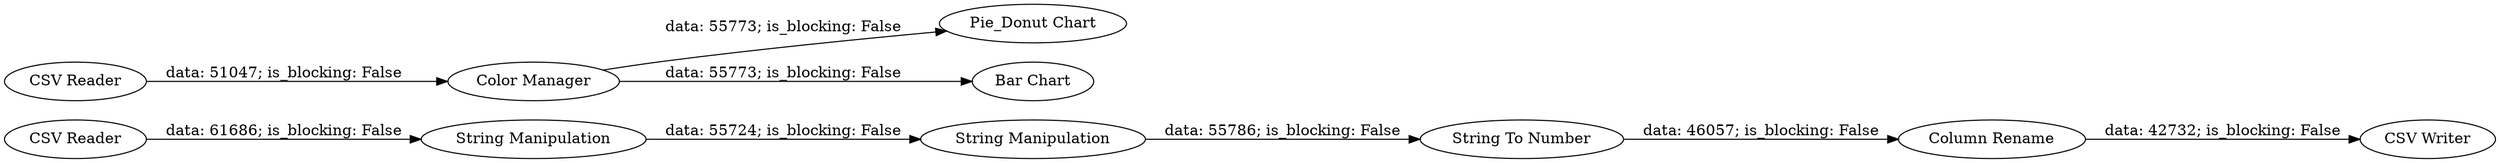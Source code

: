 digraph {
	"-7858022688484264345_5" [label="String Manipulation"]
	"-7858022688484264345_3" [label="Pie_Donut Chart"]
	"-7858022688484264345_4" [label="CSV Reader"]
	"-7858022688484264345_2" [label="Color Manager"]
	"-7858022688484264345_9" [label="CSV Writer"]
	"-7858022688484264345_6" [label="String Manipulation"]
	"-7858022688484264345_1" [label="CSV Reader"]
	"-7858022688484264345_8" [label="Column Rename"]
	"-7858022688484264345_10" [label="Bar Chart"]
	"-7858022688484264345_7" [label="String To Number"]
	"-7858022688484264345_2" -> "-7858022688484264345_10" [label="data: 55773; is_blocking: False"]
	"-7858022688484264345_7" -> "-7858022688484264345_8" [label="data: 46057; is_blocking: False"]
	"-7858022688484264345_1" -> "-7858022688484264345_2" [label="data: 51047; is_blocking: False"]
	"-7858022688484264345_2" -> "-7858022688484264345_3" [label="data: 55773; is_blocking: False"]
	"-7858022688484264345_5" -> "-7858022688484264345_6" [label="data: 55724; is_blocking: False"]
	"-7858022688484264345_6" -> "-7858022688484264345_7" [label="data: 55786; is_blocking: False"]
	"-7858022688484264345_4" -> "-7858022688484264345_5" [label="data: 61686; is_blocking: False"]
	"-7858022688484264345_8" -> "-7858022688484264345_9" [label="data: 42732; is_blocking: False"]
	rankdir=LR
}
